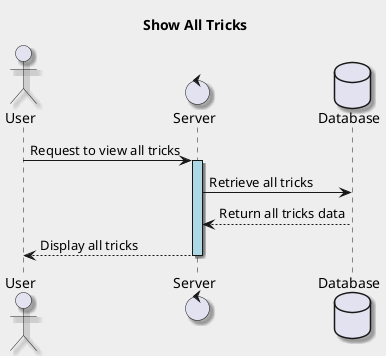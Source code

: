 @startuml Show All Tricks
    title Show All Tricks
    skinparam backgroundColor #EEEEEE
    skinparam shadowing true

    actor User
    control Server
    database Database
    
    User -> Server : Request to view all tricks
    activate Server #lightblue
    Server -> Database : Retrieve all tricks
    Database --> Server : Return all tricks data
    Server --> User : Display all tricks
    deactivate Server
@enduml
